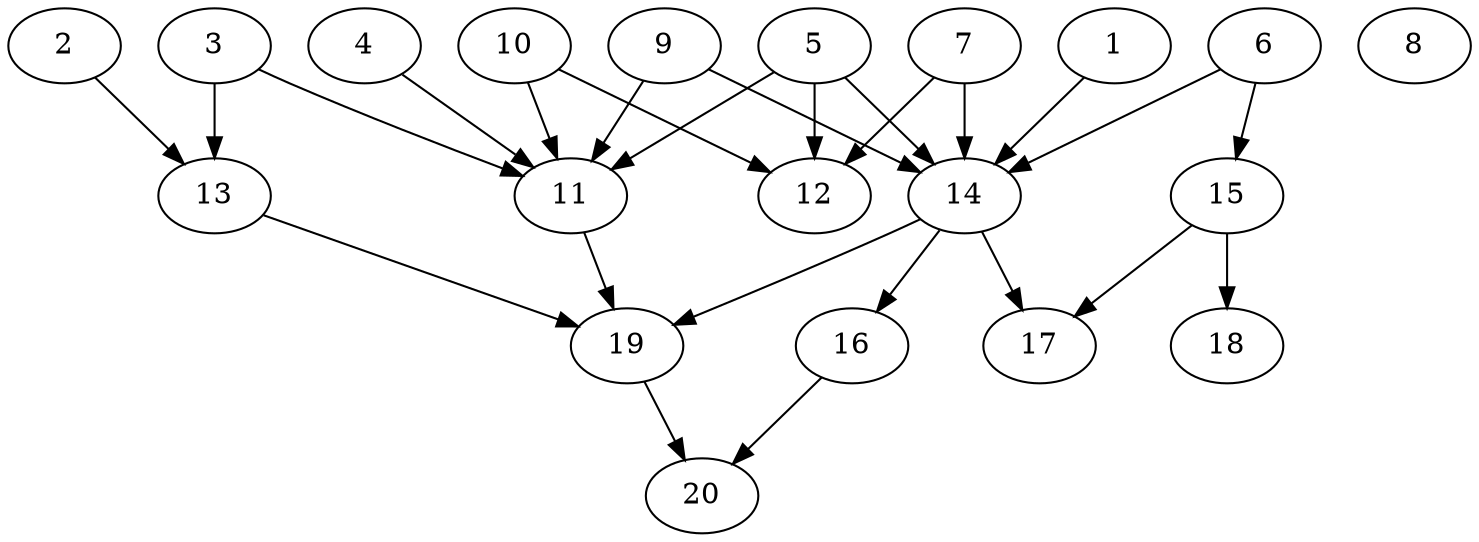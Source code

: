 // DAG automatically generated by daggen at Thu Oct  3 13:58:43 2019
// ./daggen --dot -n 20 --ccr 0.4 --fat 0.7 --regular 0.5 --density 0.5 --mindata 5242880 --maxdata 52428800 
digraph G {
  1 [size="84615680", alpha="0.17", expect_size="33846272"] 
  1 -> 14 [size ="33846272"]
  2 [size="48427520", alpha="0.18", expect_size="19371008"] 
  2 -> 13 [size ="19371008"]
  3 [size="60270080", alpha="0.09", expect_size="24108032"] 
  3 -> 11 [size ="24108032"]
  3 -> 13 [size ="24108032"]
  4 [size="65280000", alpha="0.19", expect_size="26112000"] 
  4 -> 11 [size ="26112000"]
  5 [size="22842880", alpha="0.12", expect_size="9137152"] 
  5 -> 11 [size ="9137152"]
  5 -> 12 [size ="9137152"]
  5 -> 14 [size ="9137152"]
  6 [size="69831680", alpha="0.06", expect_size="27932672"] 
  6 -> 14 [size ="27932672"]
  6 -> 15 [size ="27932672"]
  7 [size="64368640", alpha="0.00", expect_size="25747456"] 
  7 -> 12 [size ="25747456"]
  7 -> 14 [size ="25747456"]
  8 [size="84776960", alpha="0.00", expect_size="33910784"] 
  9 [size="32765440", alpha="0.14", expect_size="13106176"] 
  9 -> 11 [size ="13106176"]
  9 -> 14 [size ="13106176"]
  10 [size="125027840", alpha="0.16", expect_size="50011136"] 
  10 -> 11 [size ="50011136"]
  10 -> 12 [size ="50011136"]
  11 [size="31759360", alpha="0.13", expect_size="12703744"] 
  11 -> 19 [size ="12703744"]
  12 [size="15726080", alpha="0.17", expect_size="6290432"] 
  13 [size="122035200", alpha="0.19", expect_size="48814080"] 
  13 -> 19 [size ="48814080"]
  14 [size="57272320", alpha="0.08", expect_size="22908928"] 
  14 -> 16 [size ="22908928"]
  14 -> 17 [size ="22908928"]
  14 -> 19 [size ="22908928"]
  15 [size="50216960", alpha="0.07", expect_size="20086784"] 
  15 -> 17 [size ="20086784"]
  15 -> 18 [size ="20086784"]
  16 [size="122647040", alpha="0.09", expect_size="49058816"] 
  16 -> 20 [size ="49058816"]
  17 [size="39040000", alpha="0.16", expect_size="15616000"] 
  18 [size="41671680", alpha="0.16", expect_size="16668672"] 
  19 [size="41825280", alpha="0.18", expect_size="16730112"] 
  19 -> 20 [size ="16730112"]
  20 [size="124328960", alpha="0.03", expect_size="49731584"] 
}
